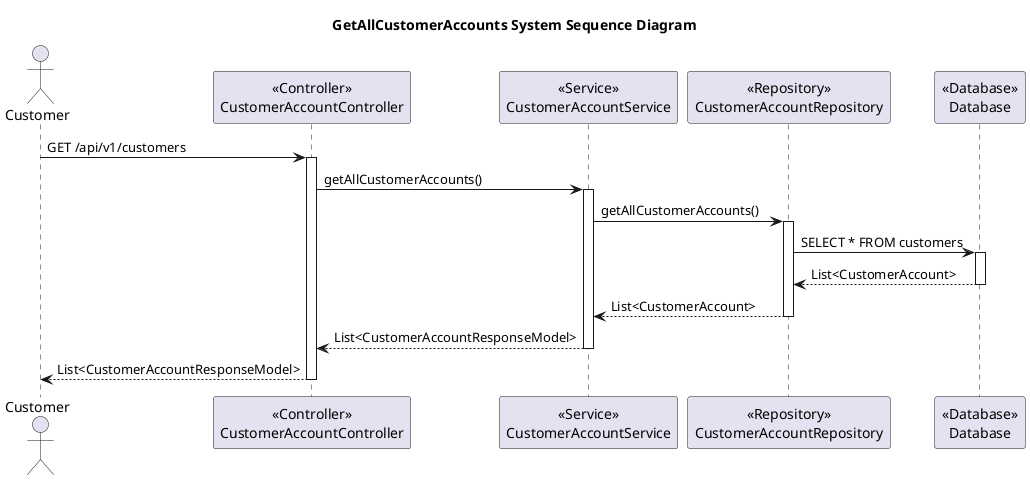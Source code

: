 @startuml

title GetAllCustomerAccounts System Sequence Diagram

actor Customer

participant CustomerAccountController as "<<Controller>>\nCustomerAccountController"
participant CustomerAccountService as "<<Service>>\nCustomerAccountService"
participant CustomerAccountRepository as "<<Repository>>\nCustomerAccountRepository"
participant Database as "<<Database>>\nDatabase"

Customer -> CustomerAccountController: GET /api/v1/customers
activate CustomerAccountController

CustomerAccountController -> CustomerAccountService: getAllCustomerAccounts()
activate CustomerAccountService

CustomerAccountService -> CustomerAccountRepository: getAllCustomerAccounts()
activate CustomerAccountRepository

CustomerAccountRepository -> Database: SELECT * FROM customers
activate Database

Database --> CustomerAccountRepository: List<CustomerAccount>
deactivate Database

CustomerAccountRepository --> CustomerAccountService: List<CustomerAccount>
deactivate CustomerAccountRepository

CustomerAccountService --> CustomerAccountController: List<CustomerAccountResponseModel>
deactivate CustomerAccountService

CustomerAccountController --> Customer: List<CustomerAccountResponseModel>
deactivate CustomerAccountController
@enduml
